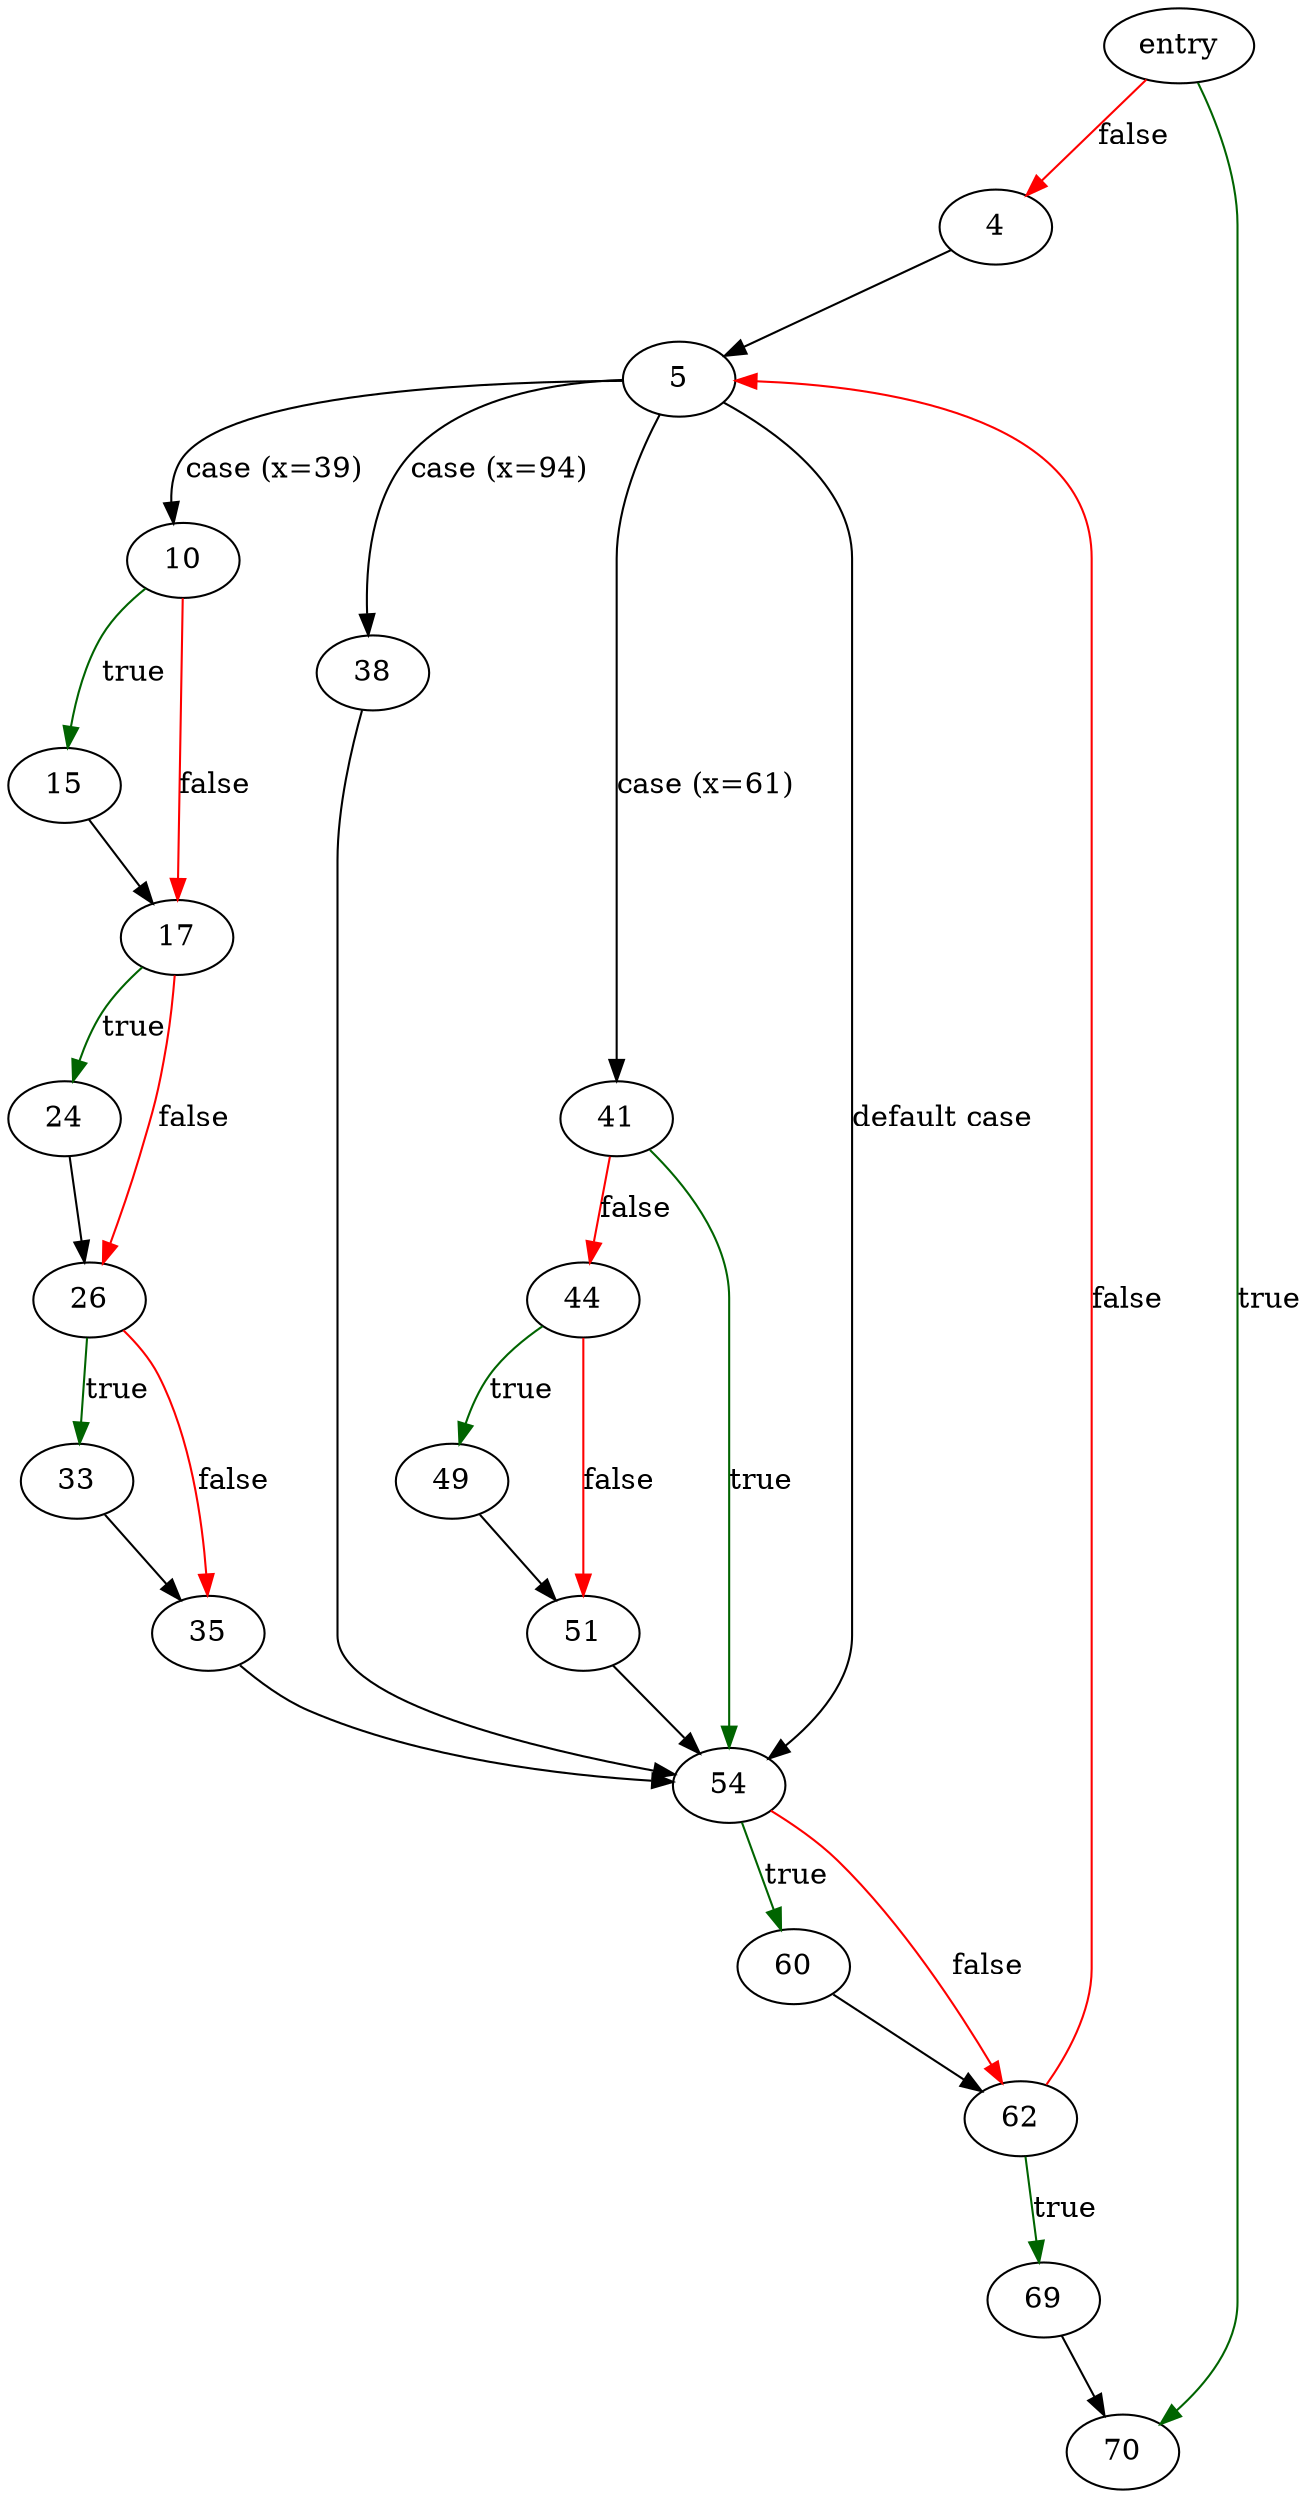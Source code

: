 digraph "append_quoted" {
	// Node definitions.
	1 [label=entry];
	4;
	5;
	10;
	15;
	17;
	24;
	26;
	33;
	35;
	38;
	41;
	44;
	49;
	51;
	54;
	60;
	62;
	69;
	70;

	// Edge definitions.
	1 -> 4 [
		color=red
		label=false
	];
	1 -> 70 [
		color=darkgreen
		label=true
	];
	4 -> 5;
	5 -> 10 [label="case (x=39)"];
	5 -> 38 [label="case (x=94)"];
	5 -> 41 [label="case (x=61)"];
	5 -> 54 [label="default case"];
	10 -> 15 [
		color=darkgreen
		label=true
	];
	10 -> 17 [
		color=red
		label=false
	];
	15 -> 17;
	17 -> 24 [
		color=darkgreen
		label=true
	];
	17 -> 26 [
		color=red
		label=false
	];
	24 -> 26;
	26 -> 33 [
		color=darkgreen
		label=true
	];
	26 -> 35 [
		color=red
		label=false
	];
	33 -> 35;
	35 -> 54;
	38 -> 54;
	41 -> 44 [
		color=red
		label=false
	];
	41 -> 54 [
		color=darkgreen
		label=true
	];
	44 -> 49 [
		color=darkgreen
		label=true
	];
	44 -> 51 [
		color=red
		label=false
	];
	49 -> 51;
	51 -> 54;
	54 -> 60 [
		color=darkgreen
		label=true
	];
	54 -> 62 [
		color=red
		label=false
	];
	60 -> 62;
	62 -> 5 [
		color=red
		label=false
	];
	62 -> 69 [
		color=darkgreen
		label=true
	];
	69 -> 70;
}